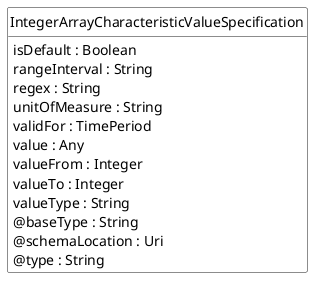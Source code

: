 @startuml
hide circle
hide methods
hide stereotype
show <<Enumeration>> stereotype
skinparam class {
   BackgroundColor<<Enumeration>> #E6F5F7
   BackgroundColor<<Ref>> #FFFFE0
   BackgroundColor<<Pivot>> #FFFFFFF
   BackgroundColor<<SimpleType>> #E2F0DA
   BackgroundColor #FCF2E3
}

class IntegerArrayCharacteristicValueSpecification <<Pivot>> {
    isDefault : Boolean
    rangeInterval : String
    regex : String
    unitOfMeasure : String
    validFor : TimePeriod
    value : Any
    valueFrom : Integer
    valueTo : Integer
    valueType : String
    @baseType : String
    @schemaLocation : Uri
    @type : String
}


@enduml
